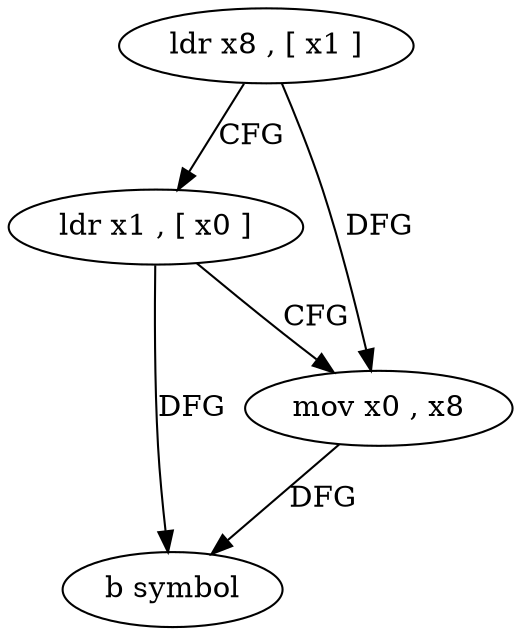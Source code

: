 digraph "func" {
"4239228" [label = "ldr x8 , [ x1 ]" ]
"4239232" [label = "ldr x1 , [ x0 ]" ]
"4239236" [label = "mov x0 , x8" ]
"4239240" [label = "b symbol" ]
"4239228" -> "4239232" [ label = "CFG" ]
"4239228" -> "4239236" [ label = "DFG" ]
"4239232" -> "4239236" [ label = "CFG" ]
"4239232" -> "4239240" [ label = "DFG" ]
"4239236" -> "4239240" [ label = "DFG" ]
}
